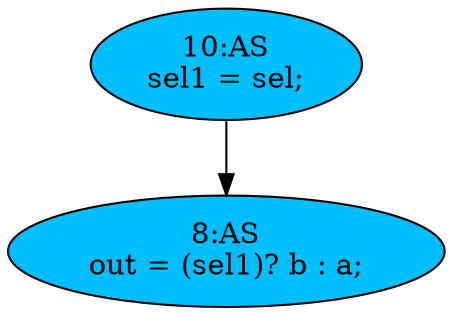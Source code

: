 strict digraph "compose( ,  )" {
	node [label="\N"];
	"8:AS"	[ast="<pyverilog.vparser.ast.Assign object at 0x7f663c1750d0>",
		def_var="['out']",
		fillcolor=deepskyblue,
		label="8:AS
out = (sel1)? b : a;",
		statements="[]",
		style=filled,
		typ=Assign,
		use_var="['sel1', 'b', 'a']"];
	"10:AS"	[ast="<pyverilog.vparser.ast.Assign object at 0x7f663c096750>",
		def_var="['sel1']",
		fillcolor=deepskyblue,
		label="10:AS
sel1 = sel;",
		statements="[]",
		style=filled,
		typ=Assign,
		use_var="['sel']"];
	"10:AS" -> "8:AS";
}

